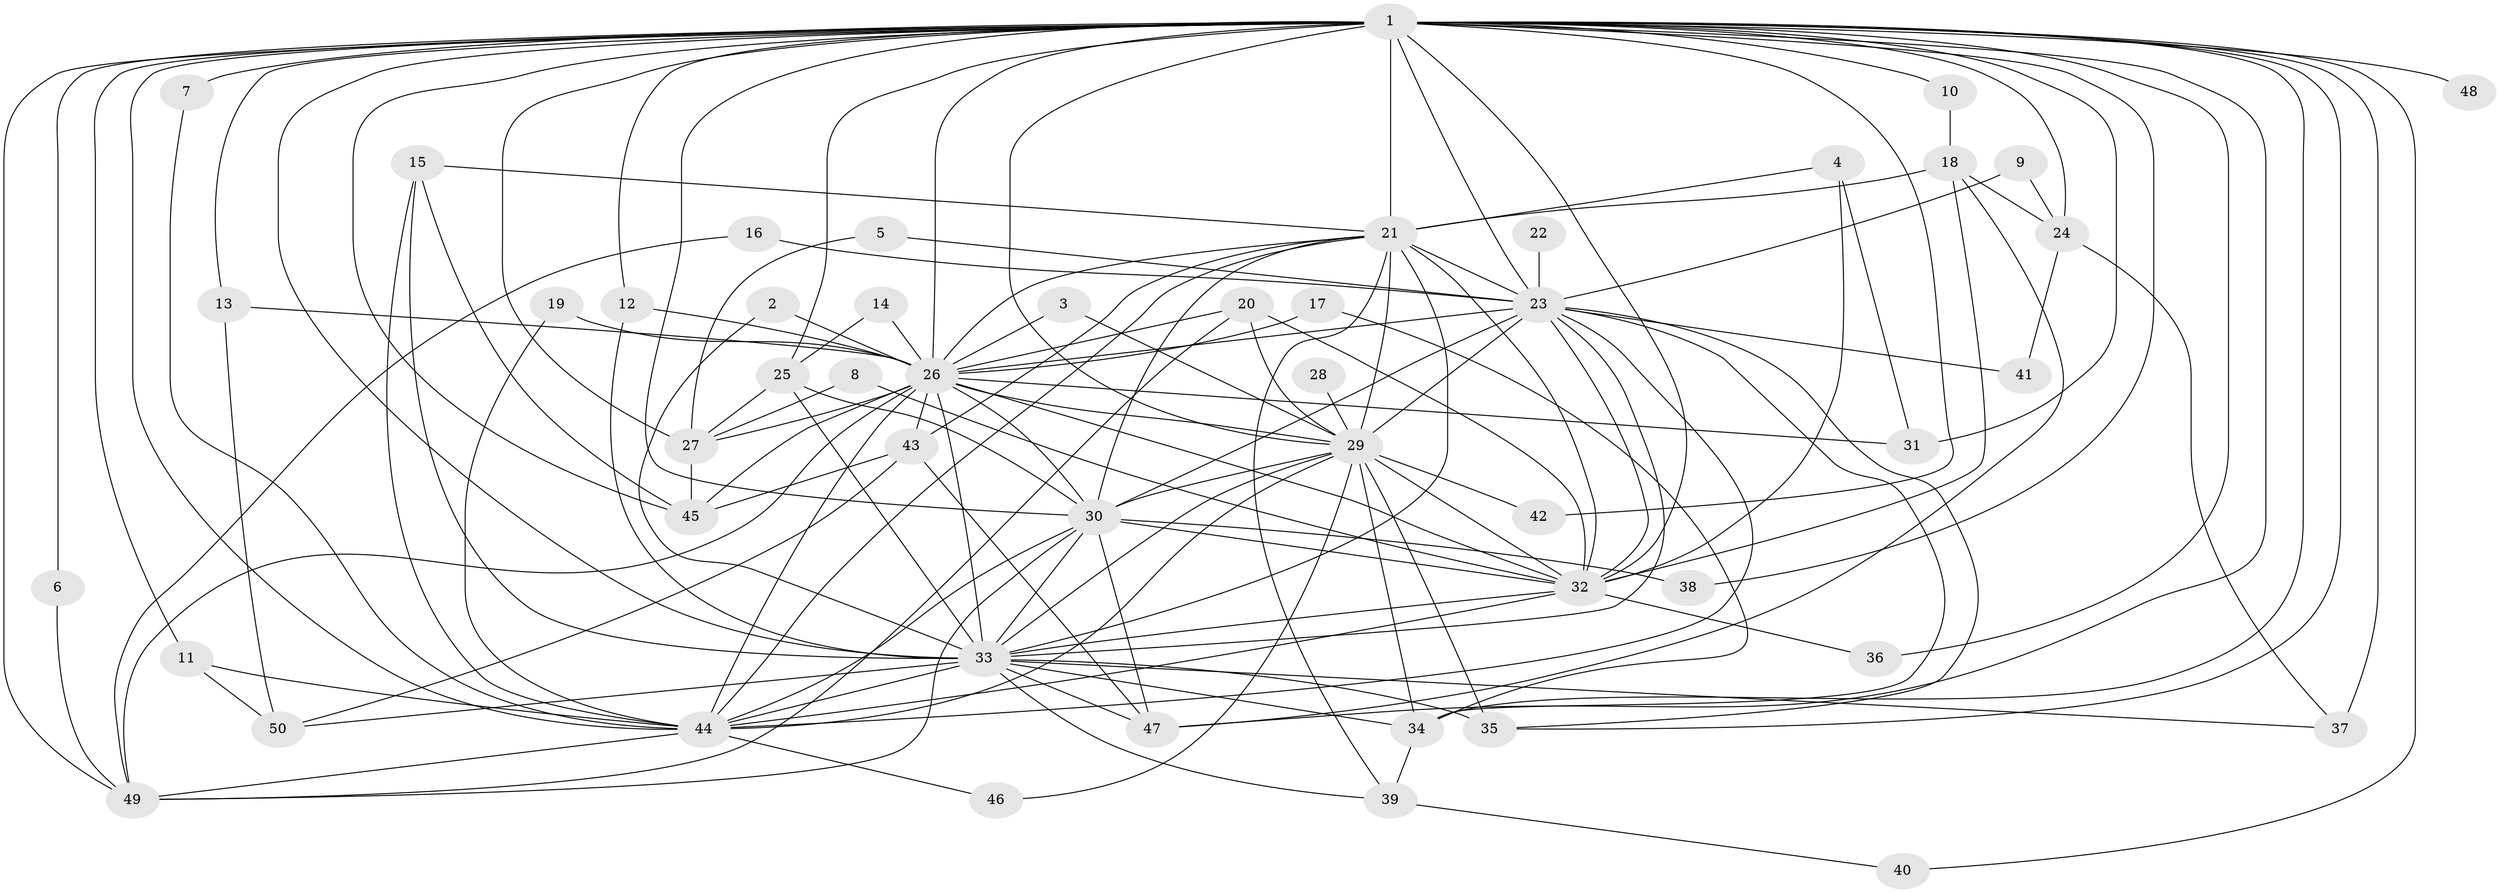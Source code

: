 // original degree distribution, {24: 0.01, 22: 0.01, 13: 0.02, 25: 0.01, 16: 0.01, 15: 0.01, 19: 0.01, 31: 0.01, 17: 0.01, 6: 0.01, 7: 0.02, 3: 0.23, 5: 0.08, 4: 0.07, 2: 0.49}
// Generated by graph-tools (version 1.1) at 2025/25/03/09/25 03:25:40]
// undirected, 50 vertices, 138 edges
graph export_dot {
graph [start="1"]
  node [color=gray90,style=filled];
  1;
  2;
  3;
  4;
  5;
  6;
  7;
  8;
  9;
  10;
  11;
  12;
  13;
  14;
  15;
  16;
  17;
  18;
  19;
  20;
  21;
  22;
  23;
  24;
  25;
  26;
  27;
  28;
  29;
  30;
  31;
  32;
  33;
  34;
  35;
  36;
  37;
  38;
  39;
  40;
  41;
  42;
  43;
  44;
  45;
  46;
  47;
  48;
  49;
  50;
  1 -- 6 [weight=1.0];
  1 -- 7 [weight=1.0];
  1 -- 10 [weight=1.0];
  1 -- 11 [weight=1.0];
  1 -- 12 [weight=1.0];
  1 -- 13 [weight=1.0];
  1 -- 21 [weight=2.0];
  1 -- 23 [weight=3.0];
  1 -- 24 [weight=2.0];
  1 -- 25 [weight=1.0];
  1 -- 26 [weight=2.0];
  1 -- 27 [weight=1.0];
  1 -- 29 [weight=3.0];
  1 -- 30 [weight=2.0];
  1 -- 31 [weight=2.0];
  1 -- 32 [weight=3.0];
  1 -- 33 [weight=2.0];
  1 -- 34 [weight=1.0];
  1 -- 35 [weight=1.0];
  1 -- 36 [weight=1.0];
  1 -- 37 [weight=1.0];
  1 -- 38 [weight=1.0];
  1 -- 40 [weight=1.0];
  1 -- 42 [weight=1.0];
  1 -- 44 [weight=2.0];
  1 -- 45 [weight=1.0];
  1 -- 47 [weight=1.0];
  1 -- 48 [weight=2.0];
  1 -- 49 [weight=1.0];
  2 -- 26 [weight=1.0];
  2 -- 33 [weight=1.0];
  3 -- 26 [weight=1.0];
  3 -- 29 [weight=1.0];
  4 -- 21 [weight=1.0];
  4 -- 31 [weight=1.0];
  4 -- 32 [weight=1.0];
  5 -- 23 [weight=1.0];
  5 -- 27 [weight=1.0];
  6 -- 49 [weight=1.0];
  7 -- 44 [weight=1.0];
  8 -- 27 [weight=1.0];
  8 -- 32 [weight=1.0];
  9 -- 23 [weight=1.0];
  9 -- 24 [weight=1.0];
  10 -- 18 [weight=1.0];
  11 -- 44 [weight=1.0];
  11 -- 50 [weight=1.0];
  12 -- 26 [weight=1.0];
  12 -- 33 [weight=1.0];
  13 -- 26 [weight=1.0];
  13 -- 50 [weight=1.0];
  14 -- 25 [weight=1.0];
  14 -- 26 [weight=1.0];
  15 -- 21 [weight=1.0];
  15 -- 33 [weight=1.0];
  15 -- 44 [weight=1.0];
  15 -- 45 [weight=1.0];
  16 -- 23 [weight=1.0];
  16 -- 49 [weight=1.0];
  17 -- 26 [weight=1.0];
  17 -- 34 [weight=1.0];
  18 -- 21 [weight=1.0];
  18 -- 24 [weight=1.0];
  18 -- 32 [weight=1.0];
  18 -- 47 [weight=1.0];
  19 -- 26 [weight=2.0];
  19 -- 44 [weight=1.0];
  20 -- 26 [weight=1.0];
  20 -- 29 [weight=1.0];
  20 -- 32 [weight=1.0];
  20 -- 49 [weight=1.0];
  21 -- 23 [weight=1.0];
  21 -- 26 [weight=1.0];
  21 -- 29 [weight=1.0];
  21 -- 30 [weight=1.0];
  21 -- 32 [weight=1.0];
  21 -- 33 [weight=1.0];
  21 -- 39 [weight=1.0];
  21 -- 43 [weight=1.0];
  21 -- 44 [weight=2.0];
  22 -- 23 [weight=1.0];
  23 -- 26 [weight=2.0];
  23 -- 29 [weight=1.0];
  23 -- 30 [weight=2.0];
  23 -- 32 [weight=1.0];
  23 -- 33 [weight=1.0];
  23 -- 34 [weight=1.0];
  23 -- 35 [weight=1.0];
  23 -- 41 [weight=1.0];
  23 -- 44 [weight=1.0];
  24 -- 37 [weight=1.0];
  24 -- 41 [weight=1.0];
  25 -- 27 [weight=1.0];
  25 -- 30 [weight=1.0];
  25 -- 33 [weight=3.0];
  26 -- 27 [weight=3.0];
  26 -- 29 [weight=1.0];
  26 -- 30 [weight=1.0];
  26 -- 31 [weight=1.0];
  26 -- 32 [weight=1.0];
  26 -- 33 [weight=3.0];
  26 -- 43 [weight=1.0];
  26 -- 44 [weight=3.0];
  26 -- 45 [weight=1.0];
  26 -- 49 [weight=1.0];
  27 -- 45 [weight=1.0];
  28 -- 29 [weight=1.0];
  29 -- 30 [weight=1.0];
  29 -- 32 [weight=1.0];
  29 -- 33 [weight=1.0];
  29 -- 34 [weight=1.0];
  29 -- 35 [weight=1.0];
  29 -- 42 [weight=1.0];
  29 -- 44 [weight=1.0];
  29 -- 46 [weight=1.0];
  30 -- 32 [weight=2.0];
  30 -- 33 [weight=1.0];
  30 -- 38 [weight=1.0];
  30 -- 44 [weight=1.0];
  30 -- 47 [weight=1.0];
  30 -- 49 [weight=1.0];
  32 -- 33 [weight=1.0];
  32 -- 36 [weight=1.0];
  32 -- 44 [weight=1.0];
  33 -- 34 [weight=1.0];
  33 -- 35 [weight=1.0];
  33 -- 37 [weight=1.0];
  33 -- 39 [weight=1.0];
  33 -- 44 [weight=1.0];
  33 -- 47 [weight=1.0];
  33 -- 50 [weight=1.0];
  34 -- 39 [weight=1.0];
  39 -- 40 [weight=1.0];
  43 -- 45 [weight=1.0];
  43 -- 47 [weight=1.0];
  43 -- 50 [weight=1.0];
  44 -- 46 [weight=1.0];
  44 -- 49 [weight=1.0];
}
